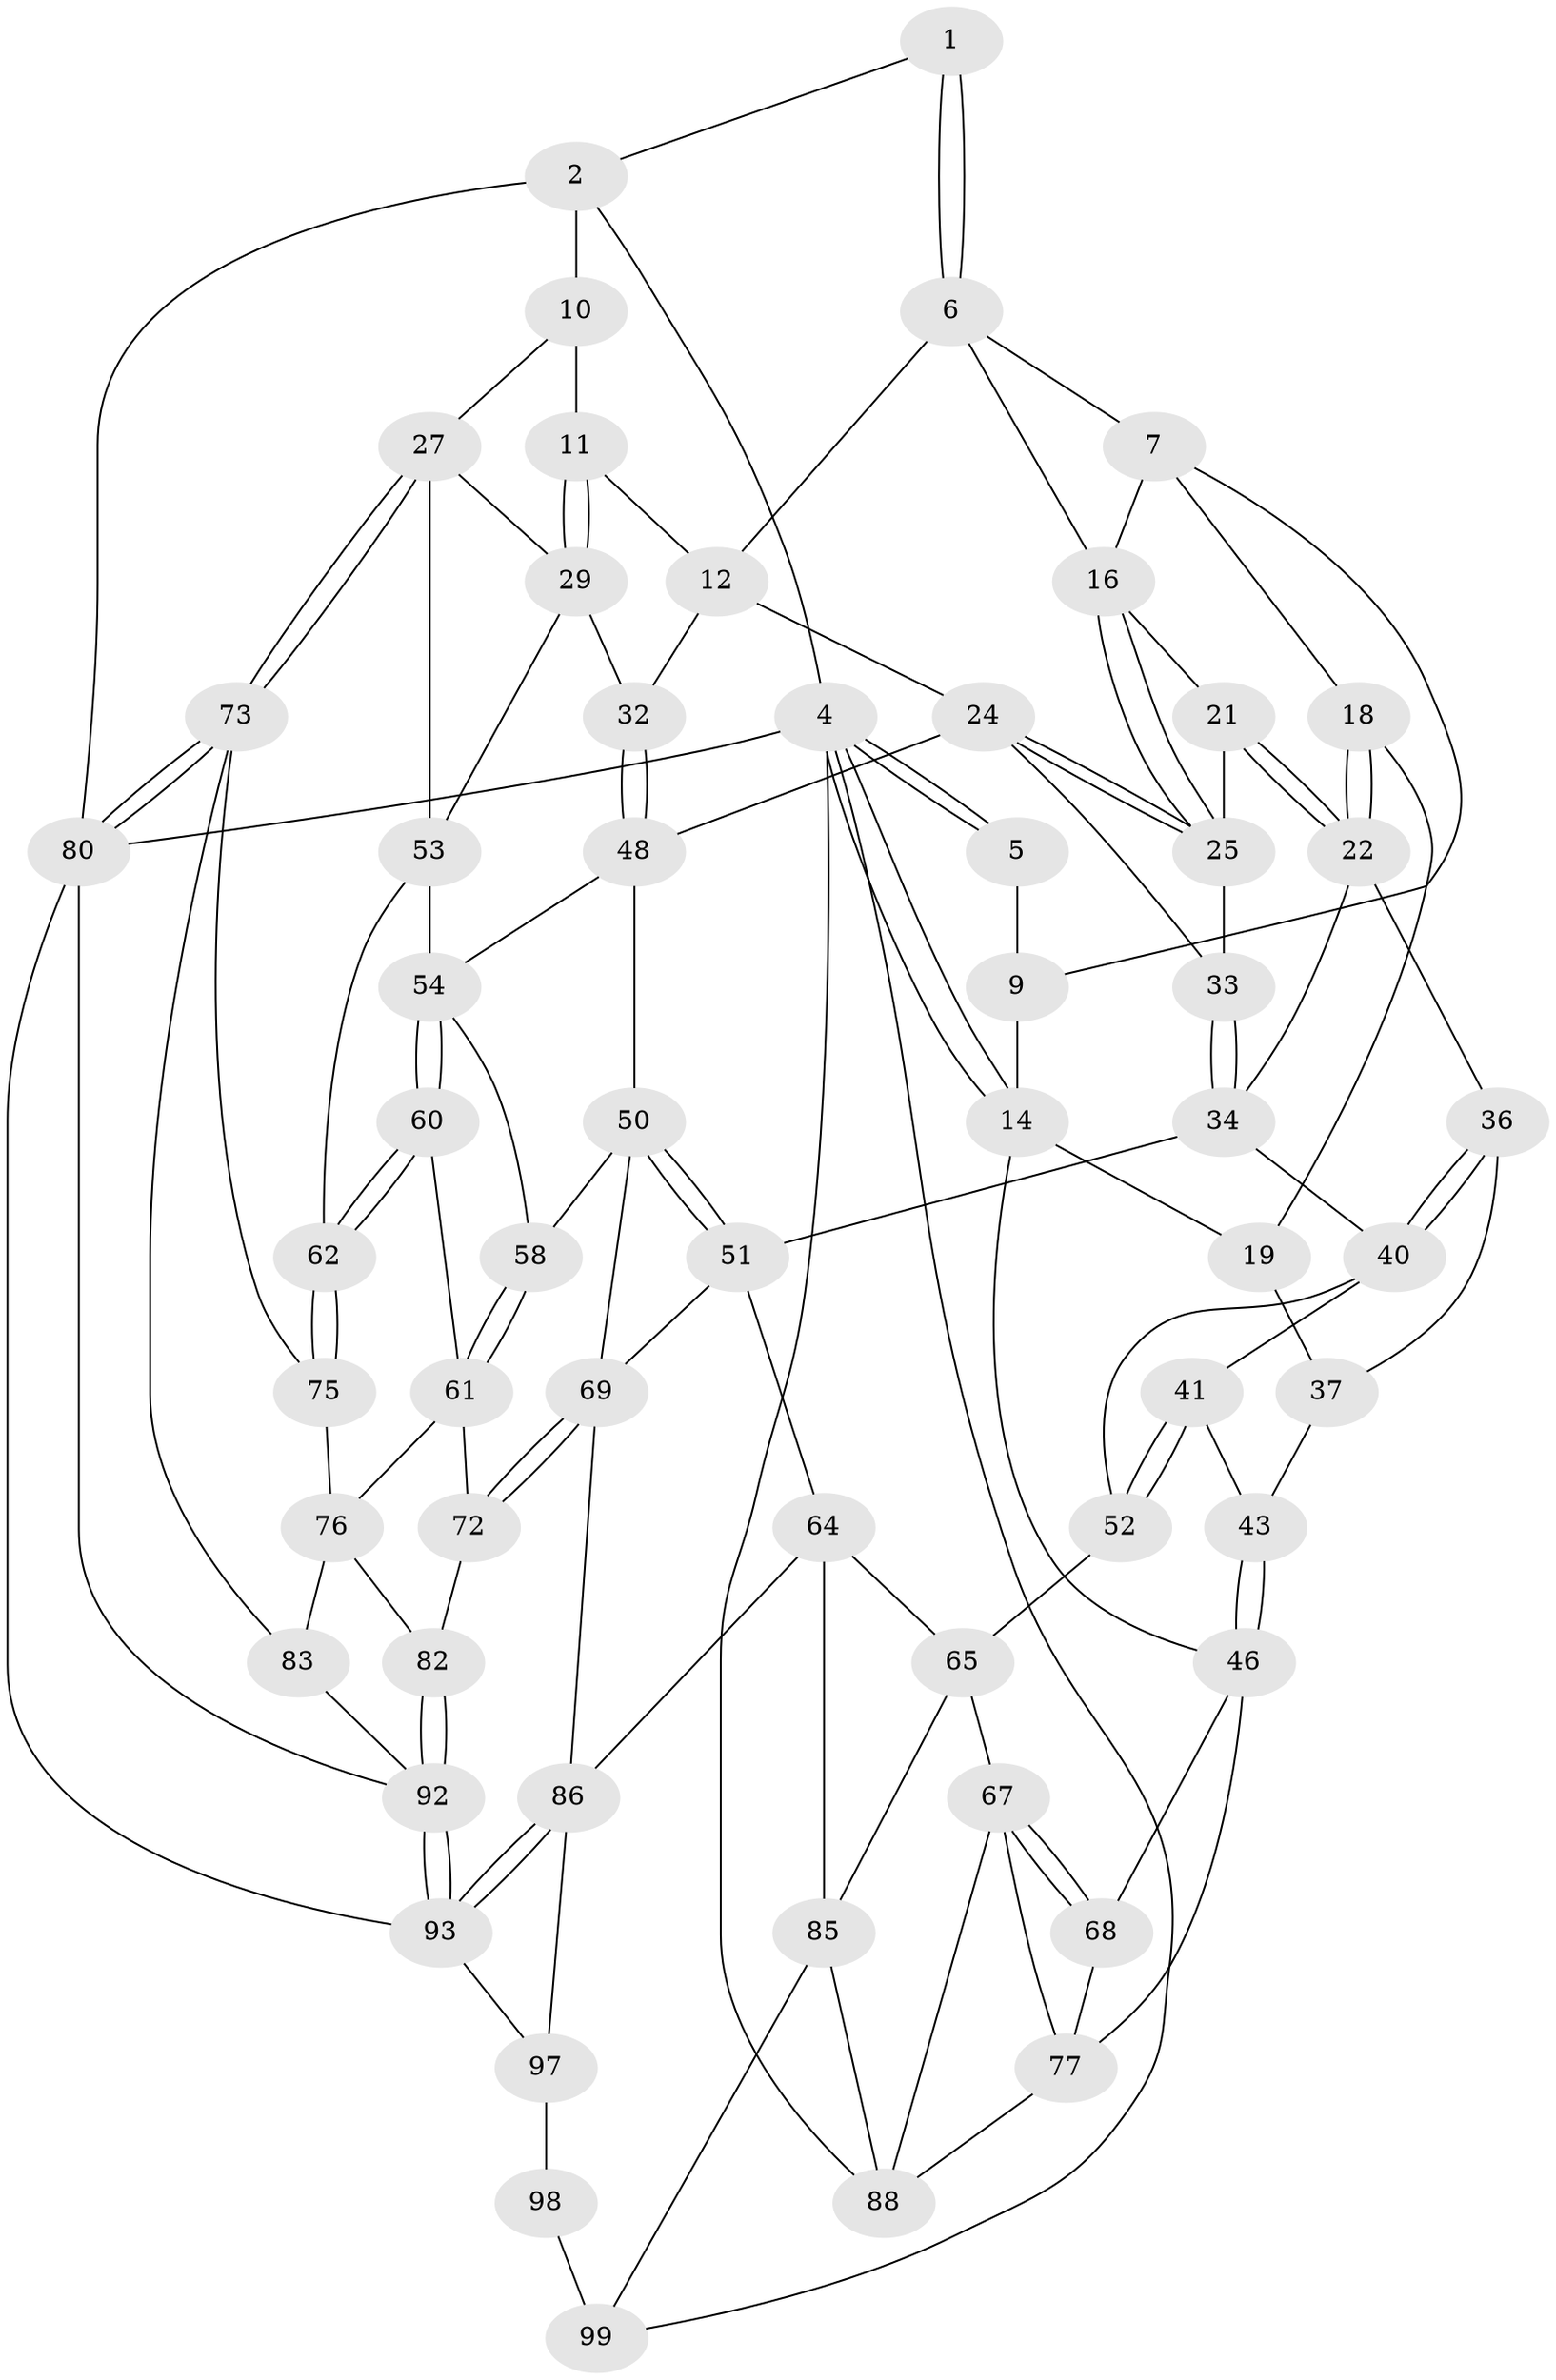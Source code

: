 // original degree distribution, {3: 0.0196078431372549, 4: 0.2647058823529412, 6: 0.24509803921568626, 5: 0.47058823529411764}
// Generated by graph-tools (version 1.1) at 2025/42/03/06/25 10:42:32]
// undirected, 60 vertices, 132 edges
graph export_dot {
graph [start="1"]
  node [color=gray90,style=filled];
  1 [pos="+0.4731452739950436+0"];
  2 [pos="+0.8403627589199331+0",super="+3"];
  4 [pos="+0+0",super="+90"];
  5 [pos="+0.19431764586467737+0"];
  6 [pos="+0.47865312334596266+0",super="+13"];
  7 [pos="+0.43118883207206943+0.02520450926810104",super="+8"];
  9 [pos="+0.1540476170870068+0.030546700804730112"];
  10 [pos="+0.8173424064191945+0.11877238243783089",super="+26"];
  11 [pos="+0.807157741460212+0.130829248446332"];
  12 [pos="+0.7649268699675167+0.15224896457460063",super="+23"];
  14 [pos="+0+0.20202890434591583",super="+15"];
  16 [pos="+0.5746161241364545+0.1815228338141701",super="+17"];
  18 [pos="+0.2912599029681136+0.16133662640502608"];
  19 [pos="+0.21258362505302603+0.24031999308317664",super="+20"];
  21 [pos="+0.4504998664967238+0.23626667918907365"];
  22 [pos="+0.4079889457664751+0.2732003585933022",super="+35"];
  24 [pos="+0.6435015143652553+0.31863777601516174",super="+38"];
  25 [pos="+0.5976466707725149+0.2802109810138247",super="+30"];
  27 [pos="+1+0.37171614370507555",super="+28"];
  29 [pos="+0.9338489528462769+0.3450412246059106",super="+31"];
  32 [pos="+0.8215130227938157+0.37800219120419154"];
  33 [pos="+0.5201303190349171+0.3272923103485103"];
  34 [pos="+0.47275298410710725+0.40308568000659184",super="+44"];
  36 [pos="+0.35554237923776855+0.32050003530538607"];
  37 [pos="+0.3535789643981388+0.3202050192513198",super="+39"];
  40 [pos="+0.32941434609917136+0.389385608006879",super="+45"];
  41 [pos="+0.3033152559354679+0.4121419153211938",super="+42"];
  43 [pos="+0.16500468256278458+0.4301716142375471"];
  46 [pos="+0.1491850402286635+0.4641516324520537",super="+47"];
  48 [pos="+0.6976978260084183+0.4146687230268441",super="+49"];
  50 [pos="+0.6026112280906933+0.4337175377502322",super="+59"];
  51 [pos="+0.5130597241535002+0.4666822732775595",super="+63"];
  52 [pos="+0.36287458008407875+0.4696319783355797",super="+57"];
  53 [pos="+0.8212784104037623+0.4405851676369622",super="+56"];
  54 [pos="+0.7568173096185968+0.46763170338097737",super="+55"];
  58 [pos="+0.6964324631845975+0.534377504329383"];
  60 [pos="+0.7783863725564315+0.5470217379547054"];
  61 [pos="+0.7405083953375662+0.5602665538360404",super="+71"];
  62 [pos="+0.8506706481639108+0.5426218901896336"];
  64 [pos="+0.38925358041060754+0.5939380806071701",super="+84"];
  65 [pos="+0.3240982569451245+0.5881105035939002",super="+66"];
  67 [pos="+0.23528778244316378+0.6223664484869497",super="+79"];
  68 [pos="+0.1617646727313745+0.5131150012547064"];
  69 [pos="+0.6016000881510127+0.6569764010227417",super="+70"];
  72 [pos="+0.6871818873385852+0.6494301699496164"];
  73 [pos="+1+0.7500697845027411",super="+74"];
  75 [pos="+0.8792707752763753+0.5834178536565041"];
  76 [pos="+0.763129195040343+0.6212259756821893",super="+81"];
  77 [pos="+0.05843973206329359+0.6001359747989122",super="+78"];
  80 [pos="+1+1",super="+95"];
  82 [pos="+0.7686367025923927+0.6949741875021461"];
  83 [pos="+0.9431191737074167+0.6822605653831932"];
  85 [pos="+0.23824126119244599+0.7009646505648265",super="+91"];
  86 [pos="+0.5484162169220963+0.8513812227845016",super="+87"];
  88 [pos="+0+0.8489446342889654",super="+89"];
  92 [pos="+0.7537756081085186+0.7209778799393904",super="+94"];
  93 [pos="+0.553697454936877+0.860588528347952",super="+96"];
  97 [pos="+0.2843705176588964+0.880857398146595",super="+100"];
  98 [pos="+0.19688655053733803+0.8665486708839696",super="+102"];
  99 [pos="+0.172821941165576+0.8419062350034923",super="+101"];
  1 -- 2;
  1 -- 6;
  1 -- 6;
  2 -- 10 [weight=2];
  2 -- 80;
  2 -- 4;
  4 -- 5;
  4 -- 5;
  4 -- 14;
  4 -- 14;
  4 -- 88;
  4 -- 80;
  4 -- 99;
  5 -- 9;
  6 -- 7;
  6 -- 16;
  6 -- 12;
  7 -- 9;
  7 -- 18;
  7 -- 16;
  9 -- 14;
  10 -- 11;
  10 -- 27;
  11 -- 12;
  11 -- 29;
  11 -- 29;
  12 -- 24;
  12 -- 32;
  14 -- 46;
  14 -- 19;
  16 -- 25;
  16 -- 25;
  16 -- 21;
  18 -- 19;
  18 -- 22;
  18 -- 22;
  19 -- 37 [weight=2];
  21 -- 22;
  21 -- 22;
  21 -- 25;
  22 -- 34;
  22 -- 36;
  24 -- 25;
  24 -- 25;
  24 -- 33;
  24 -- 48;
  25 -- 33;
  27 -- 73;
  27 -- 73;
  27 -- 29;
  27 -- 53;
  29 -- 32;
  29 -- 53;
  32 -- 48;
  32 -- 48;
  33 -- 34;
  33 -- 34;
  34 -- 51;
  34 -- 40;
  36 -- 37;
  36 -- 40;
  36 -- 40;
  37 -- 43;
  40 -- 41;
  40 -- 52;
  41 -- 52 [weight=2];
  41 -- 52;
  41 -- 43;
  43 -- 46;
  43 -- 46;
  46 -- 68;
  46 -- 77;
  48 -- 50;
  48 -- 54;
  50 -- 51;
  50 -- 51;
  50 -- 58;
  50 -- 69;
  51 -- 64;
  51 -- 69;
  52 -- 65;
  53 -- 54;
  53 -- 62;
  54 -- 60;
  54 -- 60;
  54 -- 58;
  58 -- 61;
  58 -- 61;
  60 -- 61;
  60 -- 62;
  60 -- 62;
  61 -- 72;
  61 -- 76;
  62 -- 75;
  62 -- 75;
  64 -- 65;
  64 -- 85;
  64 -- 86;
  65 -- 67;
  65 -- 85;
  67 -- 68;
  67 -- 68;
  67 -- 77;
  67 -- 88;
  68 -- 77;
  69 -- 72;
  69 -- 72;
  69 -- 86;
  72 -- 82;
  73 -- 80;
  73 -- 80;
  73 -- 75;
  73 -- 83;
  75 -- 76;
  76 -- 82;
  76 -- 83;
  77 -- 88;
  80 -- 92;
  80 -- 93;
  82 -- 92;
  82 -- 92;
  83 -- 92;
  85 -- 99;
  85 -- 88;
  86 -- 93;
  86 -- 93;
  86 -- 97;
  92 -- 93;
  92 -- 93;
  93 -- 97;
  97 -- 98 [weight=2];
  98 -- 99 [weight=2];
}
